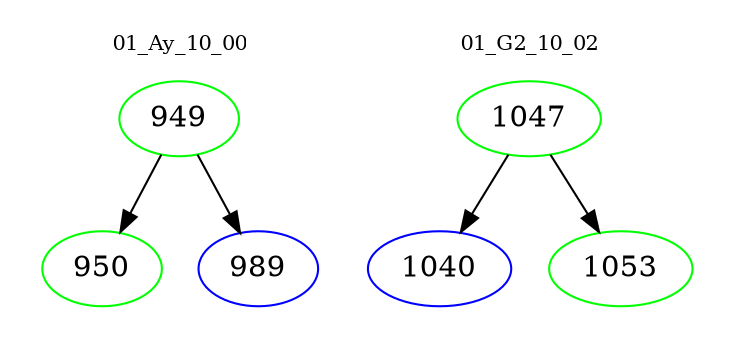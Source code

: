digraph{
subgraph cluster_0 {
color = white
label = "01_Ay_10_00";
fontsize=10;
T0_949 [label="949", color="green"]
T0_949 -> T0_950 [color="black"]
T0_950 [label="950", color="green"]
T0_949 -> T0_989 [color="black"]
T0_989 [label="989", color="blue"]
}
subgraph cluster_1 {
color = white
label = "01_G2_10_02";
fontsize=10;
T1_1047 [label="1047", color="green"]
T1_1047 -> T1_1040 [color="black"]
T1_1040 [label="1040", color="blue"]
T1_1047 -> T1_1053 [color="black"]
T1_1053 [label="1053", color="green"]
}
}
